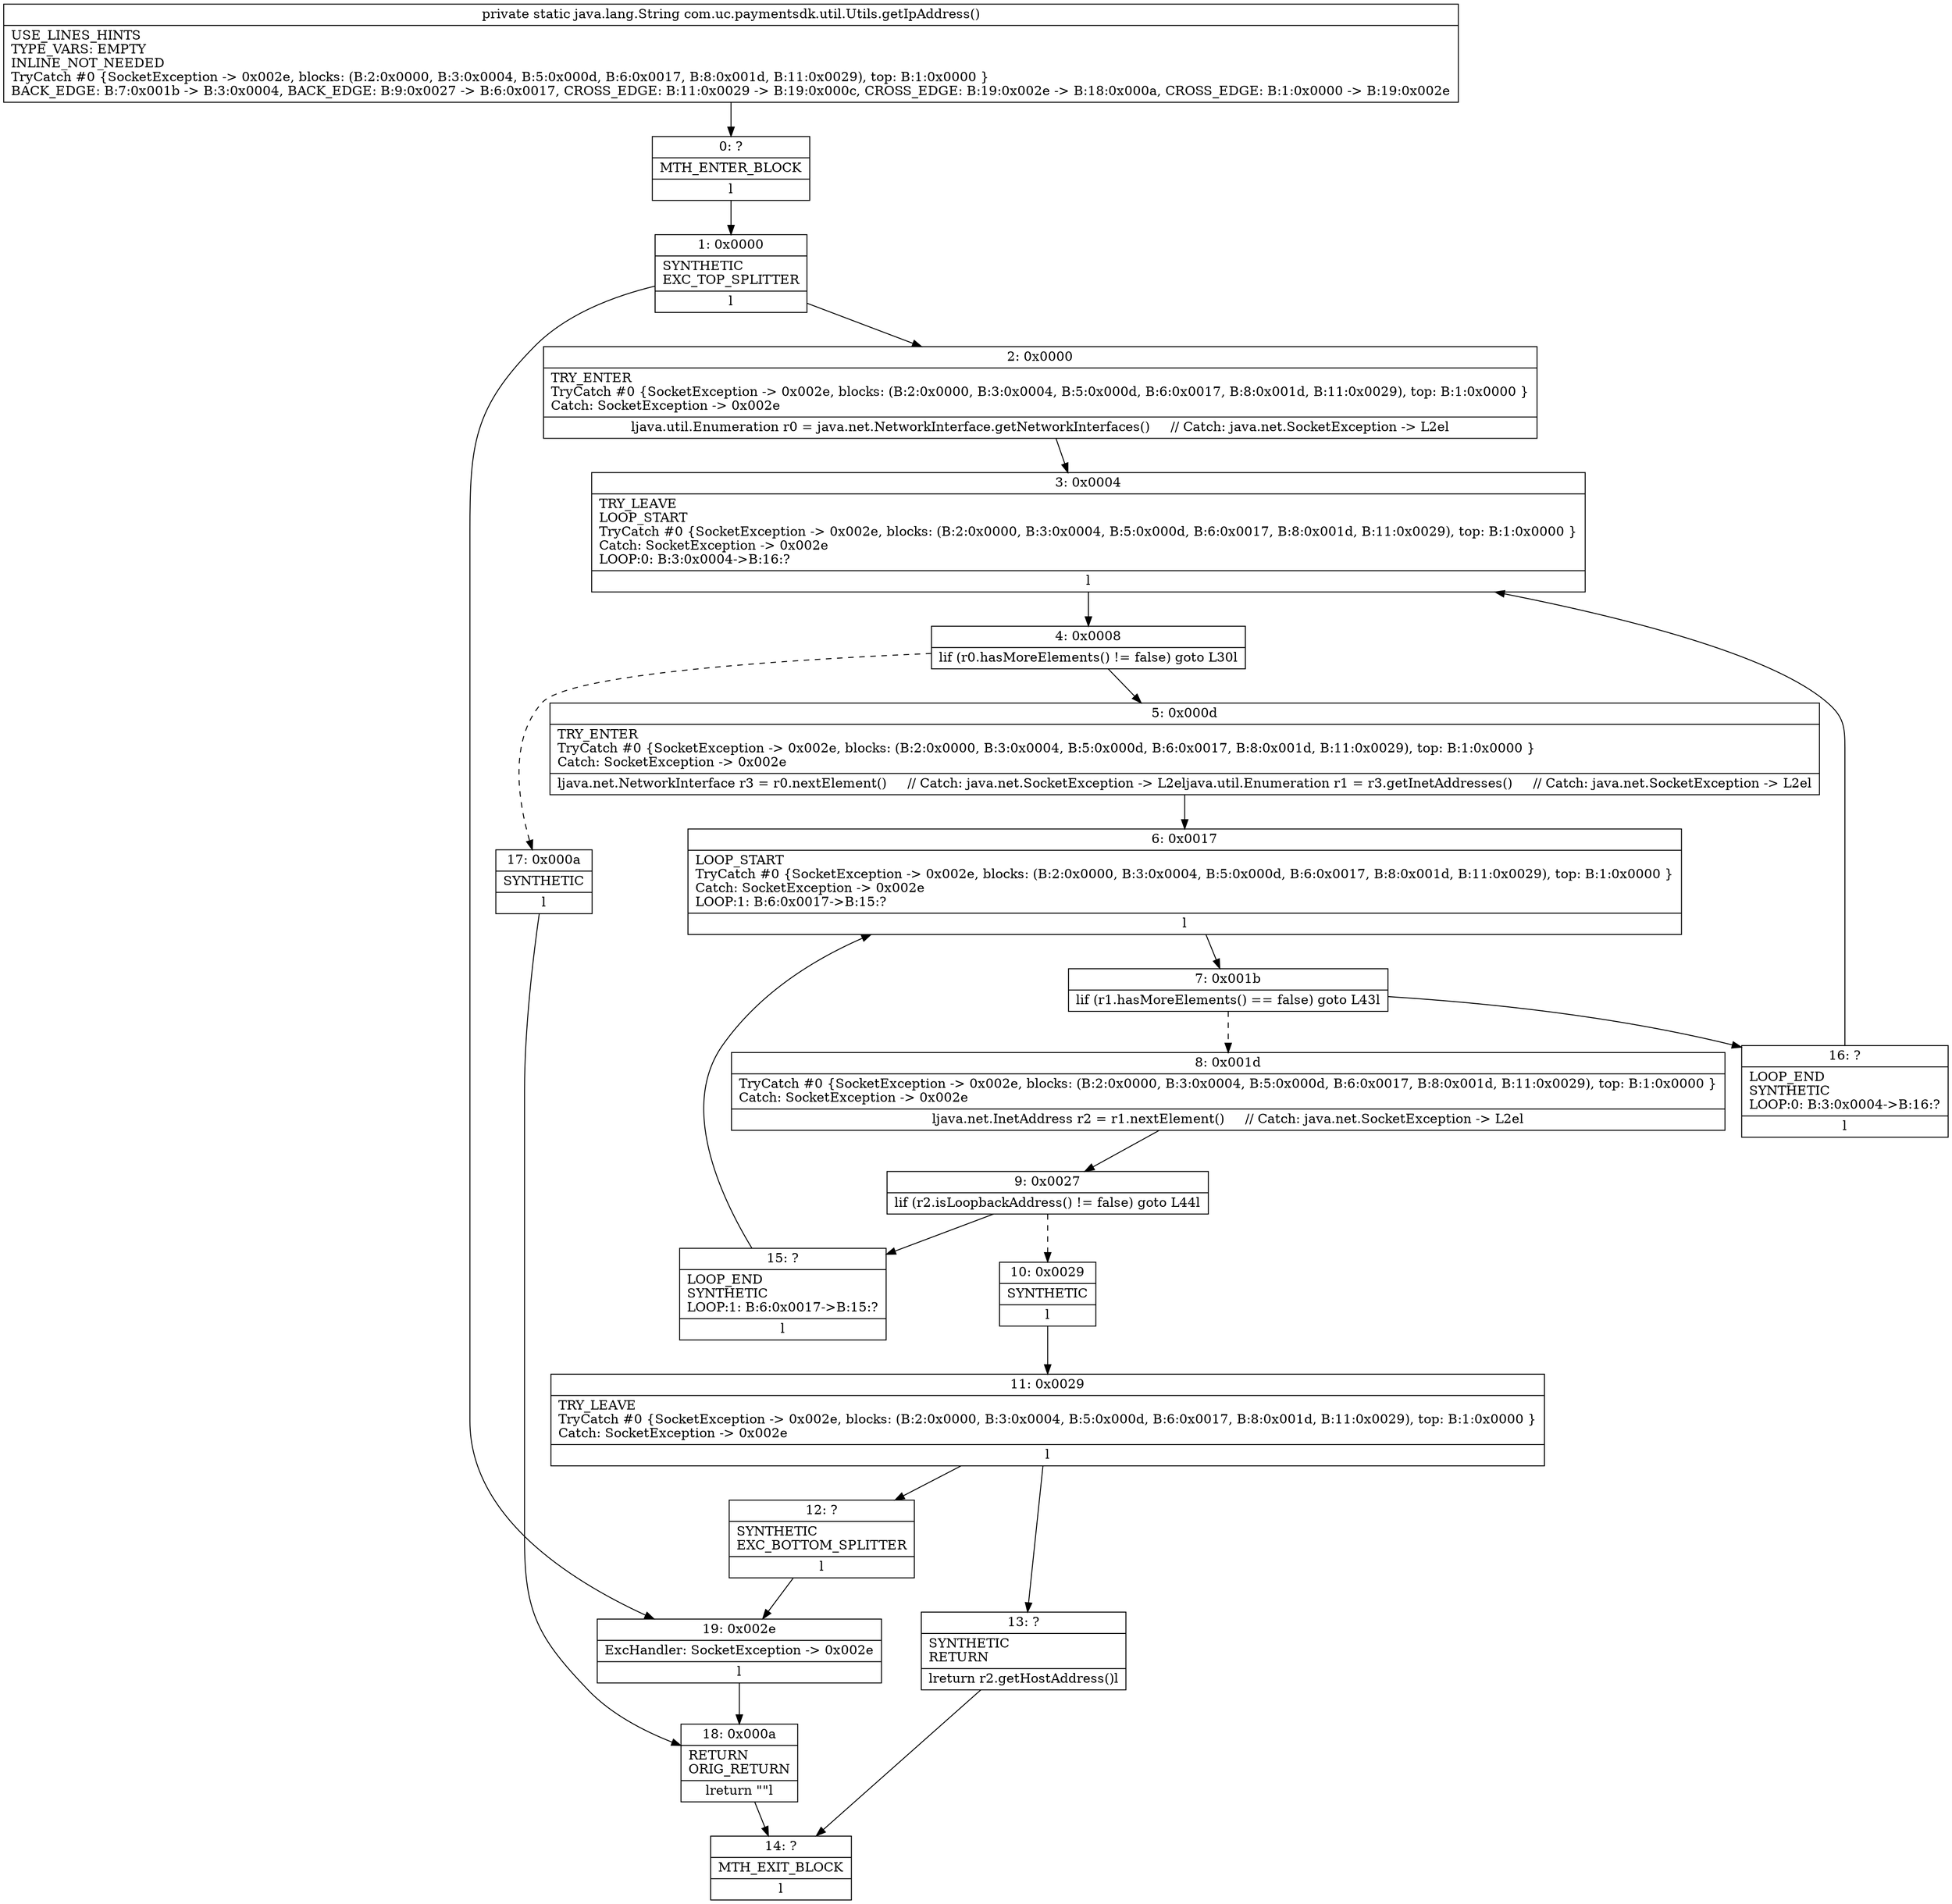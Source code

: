 digraph "CFG forcom.uc.paymentsdk.util.Utils.getIpAddress()Ljava\/lang\/String;" {
Node_0 [shape=record,label="{0\:\ ?|MTH_ENTER_BLOCK\l|l}"];
Node_1 [shape=record,label="{1\:\ 0x0000|SYNTHETIC\lEXC_TOP_SPLITTER\l|l}"];
Node_2 [shape=record,label="{2\:\ 0x0000|TRY_ENTER\lTryCatch #0 \{SocketException \-\> 0x002e, blocks: (B:2:0x0000, B:3:0x0004, B:5:0x000d, B:6:0x0017, B:8:0x001d, B:11:0x0029), top: B:1:0x0000 \}\lCatch: SocketException \-\> 0x002e\l|ljava.util.Enumeration r0 = java.net.NetworkInterface.getNetworkInterfaces()     \/\/ Catch: java.net.SocketException \-\> L2el}"];
Node_3 [shape=record,label="{3\:\ 0x0004|TRY_LEAVE\lLOOP_START\lTryCatch #0 \{SocketException \-\> 0x002e, blocks: (B:2:0x0000, B:3:0x0004, B:5:0x000d, B:6:0x0017, B:8:0x001d, B:11:0x0029), top: B:1:0x0000 \}\lCatch: SocketException \-\> 0x002e\lLOOP:0: B:3:0x0004\-\>B:16:?\l|l}"];
Node_4 [shape=record,label="{4\:\ 0x0008|lif (r0.hasMoreElements() != false) goto L30l}"];
Node_5 [shape=record,label="{5\:\ 0x000d|TRY_ENTER\lTryCatch #0 \{SocketException \-\> 0x002e, blocks: (B:2:0x0000, B:3:0x0004, B:5:0x000d, B:6:0x0017, B:8:0x001d, B:11:0x0029), top: B:1:0x0000 \}\lCatch: SocketException \-\> 0x002e\l|ljava.net.NetworkInterface r3 = r0.nextElement()     \/\/ Catch: java.net.SocketException \-\> L2eljava.util.Enumeration r1 = r3.getInetAddresses()     \/\/ Catch: java.net.SocketException \-\> L2el}"];
Node_6 [shape=record,label="{6\:\ 0x0017|LOOP_START\lTryCatch #0 \{SocketException \-\> 0x002e, blocks: (B:2:0x0000, B:3:0x0004, B:5:0x000d, B:6:0x0017, B:8:0x001d, B:11:0x0029), top: B:1:0x0000 \}\lCatch: SocketException \-\> 0x002e\lLOOP:1: B:6:0x0017\-\>B:15:?\l|l}"];
Node_7 [shape=record,label="{7\:\ 0x001b|lif (r1.hasMoreElements() == false) goto L43l}"];
Node_8 [shape=record,label="{8\:\ 0x001d|TryCatch #0 \{SocketException \-\> 0x002e, blocks: (B:2:0x0000, B:3:0x0004, B:5:0x000d, B:6:0x0017, B:8:0x001d, B:11:0x0029), top: B:1:0x0000 \}\lCatch: SocketException \-\> 0x002e\l|ljava.net.InetAddress r2 = r1.nextElement()     \/\/ Catch: java.net.SocketException \-\> L2el}"];
Node_9 [shape=record,label="{9\:\ 0x0027|lif (r2.isLoopbackAddress() != false) goto L44l}"];
Node_10 [shape=record,label="{10\:\ 0x0029|SYNTHETIC\l|l}"];
Node_11 [shape=record,label="{11\:\ 0x0029|TRY_LEAVE\lTryCatch #0 \{SocketException \-\> 0x002e, blocks: (B:2:0x0000, B:3:0x0004, B:5:0x000d, B:6:0x0017, B:8:0x001d, B:11:0x0029), top: B:1:0x0000 \}\lCatch: SocketException \-\> 0x002e\l|l}"];
Node_12 [shape=record,label="{12\:\ ?|SYNTHETIC\lEXC_BOTTOM_SPLITTER\l|l}"];
Node_13 [shape=record,label="{13\:\ ?|SYNTHETIC\lRETURN\l|lreturn r2.getHostAddress()l}"];
Node_14 [shape=record,label="{14\:\ ?|MTH_EXIT_BLOCK\l|l}"];
Node_15 [shape=record,label="{15\:\ ?|LOOP_END\lSYNTHETIC\lLOOP:1: B:6:0x0017\-\>B:15:?\l|l}"];
Node_16 [shape=record,label="{16\:\ ?|LOOP_END\lSYNTHETIC\lLOOP:0: B:3:0x0004\-\>B:16:?\l|l}"];
Node_17 [shape=record,label="{17\:\ 0x000a|SYNTHETIC\l|l}"];
Node_18 [shape=record,label="{18\:\ 0x000a|RETURN\lORIG_RETURN\l|lreturn \"\"l}"];
Node_19 [shape=record,label="{19\:\ 0x002e|ExcHandler: SocketException \-\> 0x002e\l|l}"];
MethodNode[shape=record,label="{private static java.lang.String com.uc.paymentsdk.util.Utils.getIpAddress()  | USE_LINES_HINTS\lTYPE_VARS: EMPTY\lINLINE_NOT_NEEDED\lTryCatch #0 \{SocketException \-\> 0x002e, blocks: (B:2:0x0000, B:3:0x0004, B:5:0x000d, B:6:0x0017, B:8:0x001d, B:11:0x0029), top: B:1:0x0000 \}\lBACK_EDGE: B:7:0x001b \-\> B:3:0x0004, BACK_EDGE: B:9:0x0027 \-\> B:6:0x0017, CROSS_EDGE: B:11:0x0029 \-\> B:19:0x000c, CROSS_EDGE: B:19:0x002e \-\> B:18:0x000a, CROSS_EDGE: B:1:0x0000 \-\> B:19:0x002e\l}"];
MethodNode -> Node_0;
Node_0 -> Node_1;
Node_1 -> Node_2;
Node_1 -> Node_19;
Node_2 -> Node_3;
Node_3 -> Node_4;
Node_4 -> Node_5;
Node_4 -> Node_17[style=dashed];
Node_5 -> Node_6;
Node_6 -> Node_7;
Node_7 -> Node_8[style=dashed];
Node_7 -> Node_16;
Node_8 -> Node_9;
Node_9 -> Node_10[style=dashed];
Node_9 -> Node_15;
Node_10 -> Node_11;
Node_11 -> Node_12;
Node_11 -> Node_13;
Node_12 -> Node_19;
Node_13 -> Node_14;
Node_15 -> Node_6;
Node_16 -> Node_3;
Node_17 -> Node_18;
Node_18 -> Node_14;
Node_19 -> Node_18;
}

